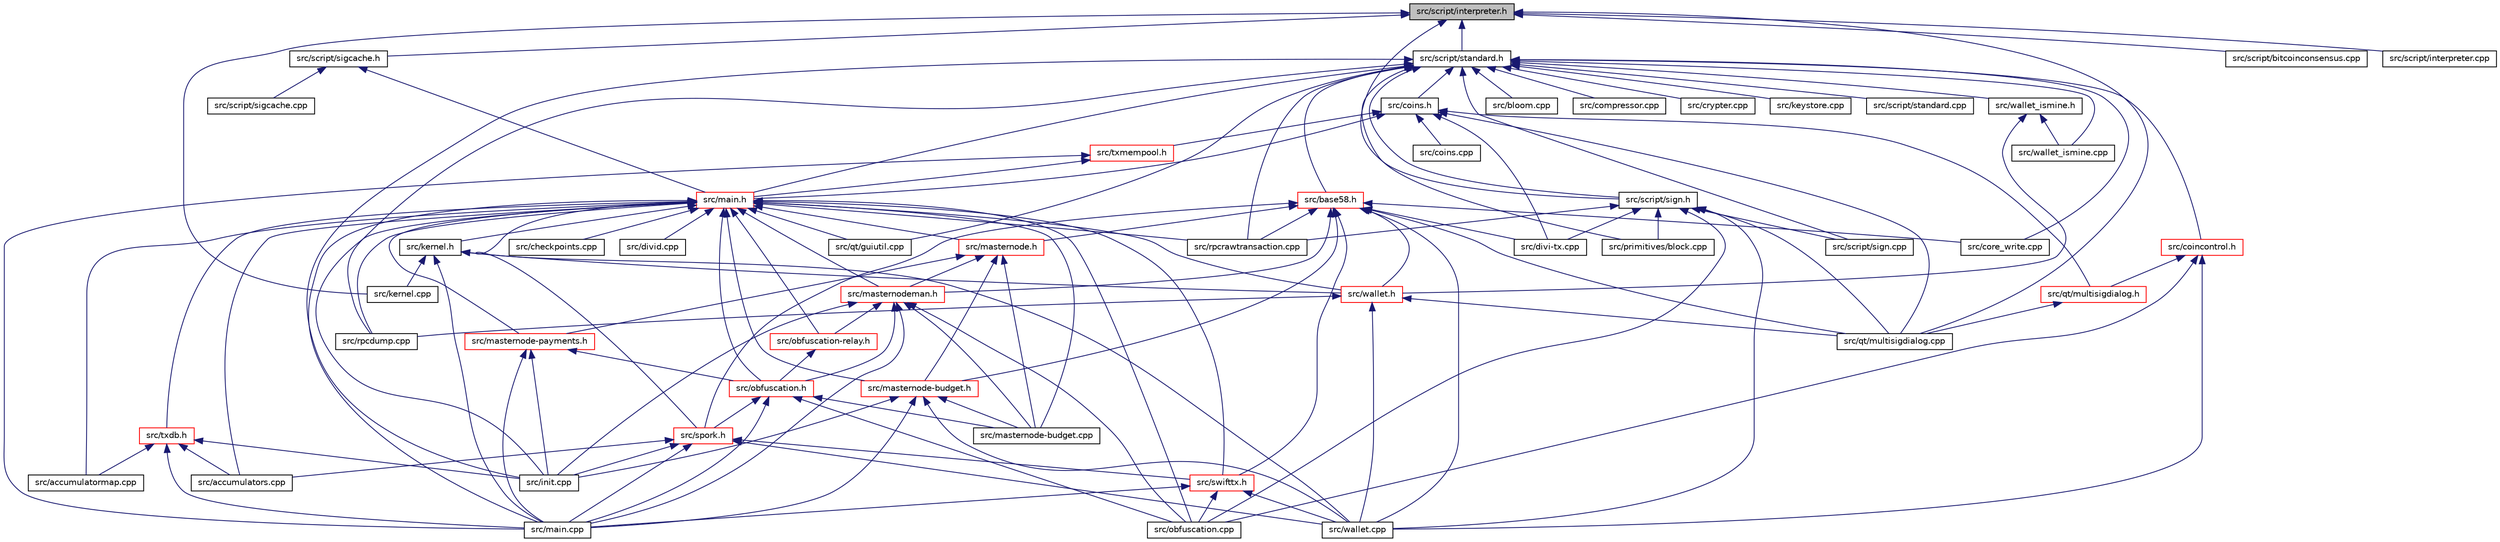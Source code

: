digraph "src/script/interpreter.h"
{
  edge [fontname="Helvetica",fontsize="10",labelfontname="Helvetica",labelfontsize="10"];
  node [fontname="Helvetica",fontsize="10",shape=record];
  Node42 [label="src/script/interpreter.h",height=0.2,width=0.4,color="black", fillcolor="grey75", style="filled", fontcolor="black"];
  Node42 -> Node43 [dir="back",color="midnightblue",fontsize="10",style="solid",fontname="Helvetica"];
  Node43 [label="src/script/standard.h",height=0.2,width=0.4,color="black", fillcolor="white", style="filled",URL="$standard_8h.html"];
  Node43 -> Node44 [dir="back",color="midnightblue",fontsize="10",style="solid",fontname="Helvetica"];
  Node44 [label="src/coins.h",height=0.2,width=0.4,color="black", fillcolor="white", style="filled",URL="$coins_8h.html"];
  Node44 -> Node45 [dir="back",color="midnightblue",fontsize="10",style="solid",fontname="Helvetica"];
  Node45 [label="src/main.h",height=0.2,width=0.4,color="red", fillcolor="white", style="filled",URL="$main_8h.html"];
  Node45 -> Node46 [dir="back",color="midnightblue",fontsize="10",style="solid",fontname="Helvetica"];
  Node46 [label="src/accumulatormap.cpp",height=0.2,width=0.4,color="black", fillcolor="white", style="filled",URL="$accumulatormap_8cpp.html"];
  Node45 -> Node47 [dir="back",color="midnightblue",fontsize="10",style="solid",fontname="Helvetica"];
  Node47 [label="src/txdb.h",height=0.2,width=0.4,color="red", fillcolor="white", style="filled",URL="$txdb_8h.html"];
  Node47 -> Node46 [dir="back",color="midnightblue",fontsize="10",style="solid",fontname="Helvetica"];
  Node47 -> Node48 [dir="back",color="midnightblue",fontsize="10",style="solid",fontname="Helvetica"];
  Node48 [label="src/accumulators.cpp",height=0.2,width=0.4,color="black", fillcolor="white", style="filled",URL="$accumulators_8cpp.html"];
  Node47 -> Node49 [dir="back",color="midnightblue",fontsize="10",style="solid",fontname="Helvetica"];
  Node49 [label="src/init.cpp",height=0.2,width=0.4,color="black", fillcolor="white", style="filled",URL="$init_8cpp.html"];
  Node47 -> Node50 [dir="back",color="midnightblue",fontsize="10",style="solid",fontname="Helvetica"];
  Node50 [label="src/main.cpp",height=0.2,width=0.4,color="black", fillcolor="white", style="filled",URL="$main_8cpp.html"];
  Node45 -> Node48 [dir="back",color="midnightblue",fontsize="10",style="solid",fontname="Helvetica"];
  Node45 -> Node55 [dir="back",color="midnightblue",fontsize="10",style="solid",fontname="Helvetica"];
  Node55 [label="src/spork.h",height=0.2,width=0.4,color="red", fillcolor="white", style="filled",URL="$spork_8h.html"];
  Node55 -> Node48 [dir="back",color="midnightblue",fontsize="10",style="solid",fontname="Helvetica"];
  Node55 -> Node49 [dir="back",color="midnightblue",fontsize="10",style="solid",fontname="Helvetica"];
  Node55 -> Node50 [dir="back",color="midnightblue",fontsize="10",style="solid",fontname="Helvetica"];
  Node55 -> Node60 [dir="back",color="midnightblue",fontsize="10",style="solid",fontname="Helvetica"];
  Node60 [label="src/swifttx.h",height=0.2,width=0.4,color="red", fillcolor="white", style="filled",URL="$swifttx_8h.html"];
  Node60 -> Node50 [dir="back",color="midnightblue",fontsize="10",style="solid",fontname="Helvetica"];
  Node60 -> Node61 [dir="back",color="midnightblue",fontsize="10",style="solid",fontname="Helvetica"];
  Node61 [label="src/obfuscation.cpp",height=0.2,width=0.4,color="black", fillcolor="white", style="filled",URL="$obfuscation_8cpp.html"];
  Node60 -> Node101 [dir="back",color="midnightblue",fontsize="10",style="solid",fontname="Helvetica"];
  Node101 [label="src/wallet.cpp",height=0.2,width=0.4,color="black", fillcolor="white", style="filled",URL="$wallet_8cpp.html"];
  Node55 -> Node101 [dir="back",color="midnightblue",fontsize="10",style="solid",fontname="Helvetica"];
  Node45 -> Node108 [dir="back",color="midnightblue",fontsize="10",style="solid",fontname="Helvetica"];
  Node108 [label="src/obfuscation.h",height=0.2,width=0.4,color="red", fillcolor="white", style="filled",URL="$obfuscation_8h.html"];
  Node108 -> Node55 [dir="back",color="midnightblue",fontsize="10",style="solid",fontname="Helvetica"];
  Node108 -> Node50 [dir="back",color="midnightblue",fontsize="10",style="solid",fontname="Helvetica"];
  Node108 -> Node114 [dir="back",color="midnightblue",fontsize="10",style="solid",fontname="Helvetica"];
  Node114 [label="src/masternode-budget.cpp",height=0.2,width=0.4,color="black", fillcolor="white", style="filled",URL="$masternode-budget_8cpp.html"];
  Node108 -> Node61 [dir="back",color="midnightblue",fontsize="10",style="solid",fontname="Helvetica"];
  Node45 -> Node117 [dir="back",color="midnightblue",fontsize="10",style="solid",fontname="Helvetica"];
  Node117 [label="src/masternode-payments.h",height=0.2,width=0.4,color="red", fillcolor="white", style="filled",URL="$masternode-payments_8h.html"];
  Node117 -> Node108 [dir="back",color="midnightblue",fontsize="10",style="solid",fontname="Helvetica"];
  Node117 -> Node49 [dir="back",color="midnightblue",fontsize="10",style="solid",fontname="Helvetica"];
  Node117 -> Node50 [dir="back",color="midnightblue",fontsize="10",style="solid",fontname="Helvetica"];
  Node45 -> Node118 [dir="back",color="midnightblue",fontsize="10",style="solid",fontname="Helvetica"];
  Node118 [label="src/masternode.h",height=0.2,width=0.4,color="red", fillcolor="white", style="filled",URL="$masternode_8h.html"];
  Node118 -> Node117 [dir="back",color="midnightblue",fontsize="10",style="solid",fontname="Helvetica"];
  Node118 -> Node119 [dir="back",color="midnightblue",fontsize="10",style="solid",fontname="Helvetica"];
  Node119 [label="src/masternodeman.h",height=0.2,width=0.4,color="red", fillcolor="white", style="filled",URL="$masternodeman_8h.html"];
  Node119 -> Node108 [dir="back",color="midnightblue",fontsize="10",style="solid",fontname="Helvetica"];
  Node119 -> Node110 [dir="back",color="midnightblue",fontsize="10",style="solid",fontname="Helvetica"];
  Node110 [label="src/obfuscation-relay.h",height=0.2,width=0.4,color="red", fillcolor="white", style="filled",URL="$obfuscation-relay_8h.html"];
  Node110 -> Node108 [dir="back",color="midnightblue",fontsize="10",style="solid",fontname="Helvetica"];
  Node119 -> Node49 [dir="back",color="midnightblue",fontsize="10",style="solid",fontname="Helvetica"];
  Node119 -> Node50 [dir="back",color="midnightblue",fontsize="10",style="solid",fontname="Helvetica"];
  Node119 -> Node114 [dir="back",color="midnightblue",fontsize="10",style="solid",fontname="Helvetica"];
  Node119 -> Node61 [dir="back",color="midnightblue",fontsize="10",style="solid",fontname="Helvetica"];
  Node118 -> Node121 [dir="back",color="midnightblue",fontsize="10",style="solid",fontname="Helvetica"];
  Node121 [label="src/masternode-budget.h",height=0.2,width=0.4,color="red", fillcolor="white", style="filled",URL="$masternode-budget_8h.html"];
  Node121 -> Node49 [dir="back",color="midnightblue",fontsize="10",style="solid",fontname="Helvetica"];
  Node121 -> Node50 [dir="back",color="midnightblue",fontsize="10",style="solid",fontname="Helvetica"];
  Node121 -> Node114 [dir="back",color="midnightblue",fontsize="10",style="solid",fontname="Helvetica"];
  Node121 -> Node101 [dir="back",color="midnightblue",fontsize="10",style="solid",fontname="Helvetica"];
  Node118 -> Node114 [dir="back",color="midnightblue",fontsize="10",style="solid",fontname="Helvetica"];
  Node45 -> Node119 [dir="back",color="midnightblue",fontsize="10",style="solid",fontname="Helvetica"];
  Node45 -> Node126 [dir="back",color="midnightblue",fontsize="10",style="solid",fontname="Helvetica"];
  Node126 [label="src/kernel.h",height=0.2,width=0.4,color="black", fillcolor="white", style="filled",URL="$kernel_8h.html"];
  Node126 -> Node127 [dir="back",color="midnightblue",fontsize="10",style="solid",fontname="Helvetica"];
  Node127 [label="src/wallet.h",height=0.2,width=0.4,color="red", fillcolor="white", style="filled",URL="$wallet_8h.html"];
  Node127 -> Node70 [dir="back",color="midnightblue",fontsize="10",style="solid",fontname="Helvetica"];
  Node70 [label="src/qt/multisigdialog.cpp",height=0.2,width=0.4,color="black", fillcolor="white", style="filled",URL="$multisigdialog_8cpp.html"];
  Node127 -> Node128 [dir="back",color="midnightblue",fontsize="10",style="solid",fontname="Helvetica"];
  Node128 [label="src/rpcdump.cpp",height=0.2,width=0.4,color="black", fillcolor="white", style="filled",URL="$rpcdump_8cpp.html"];
  Node127 -> Node101 [dir="back",color="midnightblue",fontsize="10",style="solid",fontname="Helvetica"];
  Node126 -> Node130 [dir="back",color="midnightblue",fontsize="10",style="solid",fontname="Helvetica"];
  Node130 [label="src/kernel.cpp",height=0.2,width=0.4,color="black", fillcolor="white", style="filled",URL="$kernel_8cpp.html"];
  Node126 -> Node50 [dir="back",color="midnightblue",fontsize="10",style="solid",fontname="Helvetica"];
  Node126 -> Node101 [dir="back",color="midnightblue",fontsize="10",style="solid",fontname="Helvetica"];
  Node45 -> Node127 [dir="back",color="midnightblue",fontsize="10",style="solid",fontname="Helvetica"];
  Node45 -> Node110 [dir="back",color="midnightblue",fontsize="10",style="solid",fontname="Helvetica"];
  Node45 -> Node131 [dir="back",color="midnightblue",fontsize="10",style="solid",fontname="Helvetica"];
  Node131 [label="src/checkpoints.cpp",height=0.2,width=0.4,color="black", fillcolor="white", style="filled",URL="$checkpoints_8cpp.html"];
  Node45 -> Node132 [dir="back",color="midnightblue",fontsize="10",style="solid",fontname="Helvetica"];
  Node132 [label="src/divid.cpp",height=0.2,width=0.4,color="black", fillcolor="white", style="filled",URL="$divid_8cpp.html"];
  Node45 -> Node49 [dir="back",color="midnightblue",fontsize="10",style="solid",fontname="Helvetica"];
  Node45 -> Node121 [dir="back",color="midnightblue",fontsize="10",style="solid",fontname="Helvetica"];
  Node45 -> Node50 [dir="back",color="midnightblue",fontsize="10",style="solid",fontname="Helvetica"];
  Node45 -> Node60 [dir="back",color="midnightblue",fontsize="10",style="solid",fontname="Helvetica"];
  Node45 -> Node114 [dir="back",color="midnightblue",fontsize="10",style="solid",fontname="Helvetica"];
  Node45 -> Node61 [dir="back",color="midnightblue",fontsize="10",style="solid",fontname="Helvetica"];
  Node45 -> Node72 [dir="back",color="midnightblue",fontsize="10",style="solid",fontname="Helvetica"];
  Node72 [label="src/qt/guiutil.cpp",height=0.2,width=0.4,color="black", fillcolor="white", style="filled",URL="$guiutil_8cpp.html"];
  Node45 -> Node128 [dir="back",color="midnightblue",fontsize="10",style="solid",fontname="Helvetica"];
  Node45 -> Node144 [dir="back",color="midnightblue",fontsize="10",style="solid",fontname="Helvetica"];
  Node144 [label="src/rpcrawtransaction.cpp",height=0.2,width=0.4,color="black", fillcolor="white", style="filled",URL="$rpcrawtransaction_8cpp.html"];
  Node44 -> Node149 [dir="back",color="midnightblue",fontsize="10",style="solid",fontname="Helvetica"];
  Node149 [label="src/txmempool.h",height=0.2,width=0.4,color="red", fillcolor="white", style="filled",URL="$txmempool_8h.html"];
  Node149 -> Node45 [dir="back",color="midnightblue",fontsize="10",style="solid",fontname="Helvetica"];
  Node149 -> Node50 [dir="back",color="midnightblue",fontsize="10",style="solid",fontname="Helvetica"];
  Node44 -> Node150 [dir="back",color="midnightblue",fontsize="10",style="solid",fontname="Helvetica"];
  Node150 [label="src/coins.cpp",height=0.2,width=0.4,color="black", fillcolor="white", style="filled",URL="$coins_8cpp.html"];
  Node44 -> Node151 [dir="back",color="midnightblue",fontsize="10",style="solid",fontname="Helvetica"];
  Node151 [label="src/divi-tx.cpp",height=0.2,width=0.4,color="black", fillcolor="white", style="filled",URL="$divi-tx_8cpp.html"];
  Node44 -> Node69 [dir="back",color="midnightblue",fontsize="10",style="solid",fontname="Helvetica"];
  Node69 [label="src/qt/multisigdialog.h",height=0.2,width=0.4,color="red", fillcolor="white", style="filled",URL="$multisigdialog_8h.html"];
  Node69 -> Node70 [dir="back",color="midnightblue",fontsize="10",style="solid",fontname="Helvetica"];
  Node44 -> Node70 [dir="back",color="midnightblue",fontsize="10",style="solid",fontname="Helvetica"];
  Node43 -> Node45 [dir="back",color="midnightblue",fontsize="10",style="solid",fontname="Helvetica"];
  Node43 -> Node152 [dir="back",color="midnightblue",fontsize="10",style="solid",fontname="Helvetica"];
  Node152 [label="src/base58.h",height=0.2,width=0.4,color="red", fillcolor="white", style="filled",URL="$base58_8h.html"];
  Node152 -> Node55 [dir="back",color="midnightblue",fontsize="10",style="solid",fontname="Helvetica"];
  Node152 -> Node118 [dir="back",color="midnightblue",fontsize="10",style="solid",fontname="Helvetica"];
  Node152 -> Node119 [dir="back",color="midnightblue",fontsize="10",style="solid",fontname="Helvetica"];
  Node152 -> Node127 [dir="back",color="midnightblue",fontsize="10",style="solid",fontname="Helvetica"];
  Node152 -> Node155 [dir="back",color="midnightblue",fontsize="10",style="solid",fontname="Helvetica"];
  Node155 [label="src/core_write.cpp",height=0.2,width=0.4,color="black", fillcolor="white", style="filled",URL="$core__write_8cpp.html"];
  Node152 -> Node151 [dir="back",color="midnightblue",fontsize="10",style="solid",fontname="Helvetica"];
  Node152 -> Node121 [dir="back",color="midnightblue",fontsize="10",style="solid",fontname="Helvetica"];
  Node152 -> Node60 [dir="back",color="midnightblue",fontsize="10",style="solid",fontname="Helvetica"];
  Node152 -> Node70 [dir="back",color="midnightblue",fontsize="10",style="solid",fontname="Helvetica"];
  Node152 -> Node144 [dir="back",color="midnightblue",fontsize="10",style="solid",fontname="Helvetica"];
  Node152 -> Node101 [dir="back",color="midnightblue",fontsize="10",style="solid",fontname="Helvetica"];
  Node43 -> Node161 [dir="back",color="midnightblue",fontsize="10",style="solid",fontname="Helvetica"];
  Node161 [label="src/wallet_ismine.h",height=0.2,width=0.4,color="black", fillcolor="white", style="filled",URL="$wallet__ismine_8h.html"];
  Node161 -> Node127 [dir="back",color="midnightblue",fontsize="10",style="solid",fontname="Helvetica"];
  Node161 -> Node162 [dir="back",color="midnightblue",fontsize="10",style="solid",fontname="Helvetica"];
  Node162 [label="src/wallet_ismine.cpp",height=0.2,width=0.4,color="black", fillcolor="white", style="filled",URL="$wallet__ismine_8cpp.html"];
  Node43 -> Node163 [dir="back",color="midnightblue",fontsize="10",style="solid",fontname="Helvetica"];
  Node163 [label="src/bloom.cpp",height=0.2,width=0.4,color="black", fillcolor="white", style="filled",URL="$bloom_8cpp.html"];
  Node43 -> Node164 [dir="back",color="midnightblue",fontsize="10",style="solid",fontname="Helvetica"];
  Node164 [label="src/coincontrol.h",height=0.2,width=0.4,color="red", fillcolor="white", style="filled",URL="$coincontrol_8h.html"];
  Node164 -> Node61 [dir="back",color="midnightblue",fontsize="10",style="solid",fontname="Helvetica"];
  Node164 -> Node69 [dir="back",color="midnightblue",fontsize="10",style="solid",fontname="Helvetica"];
  Node164 -> Node101 [dir="back",color="midnightblue",fontsize="10",style="solid",fontname="Helvetica"];
  Node43 -> Node165 [dir="back",color="midnightblue",fontsize="10",style="solid",fontname="Helvetica"];
  Node165 [label="src/compressor.cpp",height=0.2,width=0.4,color="black", fillcolor="white", style="filled",URL="$compressor_8cpp.html"];
  Node43 -> Node155 [dir="back",color="midnightblue",fontsize="10",style="solid",fontname="Helvetica"];
  Node43 -> Node166 [dir="back",color="midnightblue",fontsize="10",style="solid",fontname="Helvetica"];
  Node166 [label="src/crypter.cpp",height=0.2,width=0.4,color="black", fillcolor="white", style="filled",URL="$crypter_8cpp.html"];
  Node43 -> Node167 [dir="back",color="midnightblue",fontsize="10",style="solid",fontname="Helvetica"];
  Node167 [label="src/script/sign.h",height=0.2,width=0.4,color="black", fillcolor="white", style="filled",URL="$sign_8h.html"];
  Node167 -> Node151 [dir="back",color="midnightblue",fontsize="10",style="solid",fontname="Helvetica"];
  Node167 -> Node61 [dir="back",color="midnightblue",fontsize="10",style="solid",fontname="Helvetica"];
  Node167 -> Node168 [dir="back",color="midnightblue",fontsize="10",style="solid",fontname="Helvetica"];
  Node168 [label="src/primitives/block.cpp",height=0.2,width=0.4,color="black", fillcolor="white", style="filled",URL="$block_8cpp.html"];
  Node167 -> Node70 [dir="back",color="midnightblue",fontsize="10",style="solid",fontname="Helvetica"];
  Node167 -> Node144 [dir="back",color="midnightblue",fontsize="10",style="solid",fontname="Helvetica"];
  Node167 -> Node169 [dir="back",color="midnightblue",fontsize="10",style="solid",fontname="Helvetica"];
  Node169 [label="src/script/sign.cpp",height=0.2,width=0.4,color="black", fillcolor="white", style="filled",URL="$sign_8cpp.html"];
  Node167 -> Node101 [dir="back",color="midnightblue",fontsize="10",style="solid",fontname="Helvetica"];
  Node43 -> Node49 [dir="back",color="midnightblue",fontsize="10",style="solid",fontname="Helvetica"];
  Node43 -> Node170 [dir="back",color="midnightblue",fontsize="10",style="solid",fontname="Helvetica"];
  Node170 [label="src/keystore.cpp",height=0.2,width=0.4,color="black", fillcolor="white", style="filled",URL="$keystore_8cpp.html"];
  Node43 -> Node168 [dir="back",color="midnightblue",fontsize="10",style="solid",fontname="Helvetica"];
  Node43 -> Node72 [dir="back",color="midnightblue",fontsize="10",style="solid",fontname="Helvetica"];
  Node43 -> Node128 [dir="back",color="midnightblue",fontsize="10",style="solid",fontname="Helvetica"];
  Node43 -> Node144 [dir="back",color="midnightblue",fontsize="10",style="solid",fontname="Helvetica"];
  Node43 -> Node169 [dir="back",color="midnightblue",fontsize="10",style="solid",fontname="Helvetica"];
  Node43 -> Node171 [dir="back",color="midnightblue",fontsize="10",style="solid",fontname="Helvetica"];
  Node171 [label="src/script/standard.cpp",height=0.2,width=0.4,color="black", fillcolor="white", style="filled",URL="$standard_8cpp.html"];
  Node43 -> Node162 [dir="back",color="midnightblue",fontsize="10",style="solid",fontname="Helvetica"];
  Node42 -> Node172 [dir="back",color="midnightblue",fontsize="10",style="solid",fontname="Helvetica"];
  Node172 [label="src/script/sigcache.h",height=0.2,width=0.4,color="black", fillcolor="white", style="filled",URL="$sigcache_8h.html"];
  Node172 -> Node45 [dir="back",color="midnightblue",fontsize="10",style="solid",fontname="Helvetica"];
  Node172 -> Node173 [dir="back",color="midnightblue",fontsize="10",style="solid",fontname="Helvetica"];
  Node173 [label="src/script/sigcache.cpp",height=0.2,width=0.4,color="black", fillcolor="white", style="filled",URL="$sigcache_8cpp.html"];
  Node42 -> Node167 [dir="back",color="midnightblue",fontsize="10",style="solid",fontname="Helvetica"];
  Node42 -> Node130 [dir="back",color="midnightblue",fontsize="10",style="solid",fontname="Helvetica"];
  Node42 -> Node70 [dir="back",color="midnightblue",fontsize="10",style="solid",fontname="Helvetica"];
  Node42 -> Node174 [dir="back",color="midnightblue",fontsize="10",style="solid",fontname="Helvetica"];
  Node174 [label="src/script/bitcoinconsensus.cpp",height=0.2,width=0.4,color="black", fillcolor="white", style="filled",URL="$bitcoinconsensus_8cpp.html"];
  Node42 -> Node175 [dir="back",color="midnightblue",fontsize="10",style="solid",fontname="Helvetica"];
  Node175 [label="src/script/interpreter.cpp",height=0.2,width=0.4,color="black", fillcolor="white", style="filled",URL="$interpreter_8cpp.html"];
}
